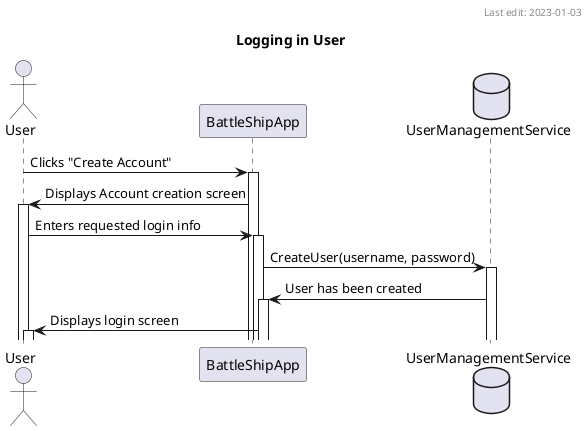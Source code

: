 @startuml
'Author: Hayden Carpenter
'Last Edit: 2023-01-03
title Logging in User
header Last edit: 2023-01-03
actor User
participant BattleShipApp as gui
database UserManagementService as db
User->gui++:Clicks "Create Account"
gui->User++:Displays Account creation screen
User->gui++:Enters requested login info
gui->db++:CreateUser(username, password)
db->gui++:User has been created
gui->User++:Displays login screen
@enduml